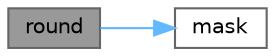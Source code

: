 digraph "round"
{
 // LATEX_PDF_SIZE
  bgcolor="transparent";
  edge [fontname=Helvetica,fontsize=10,labelfontname=Helvetica,labelfontsize=10];
  node [fontname=Helvetica,fontsize=10,shape=box,height=0.2,width=0.4];
  rankdir="LR";
  Node1 [id="Node000001",label="round",height=0.2,width=0.4,color="gray40", fillcolor="grey60", style="filled", fontcolor="black",tooltip="Return a float rounded to the nearest integer value."];
  Node1 -> Node2 [id="edge1_Node000001_Node000002",color="steelblue1",style="solid",tooltip=" "];
  Node2 [id="Node000002",label="mask",height=0.2,width=0.4,color="grey40", fillcolor="white", style="filled",URL="$astcenc__vecmathlib__sse__4_8h.html#ad9df1f93677ac4d73ece1d22cc345045",tooltip="Return a 4-bit mask code indicating mask status."];
}
